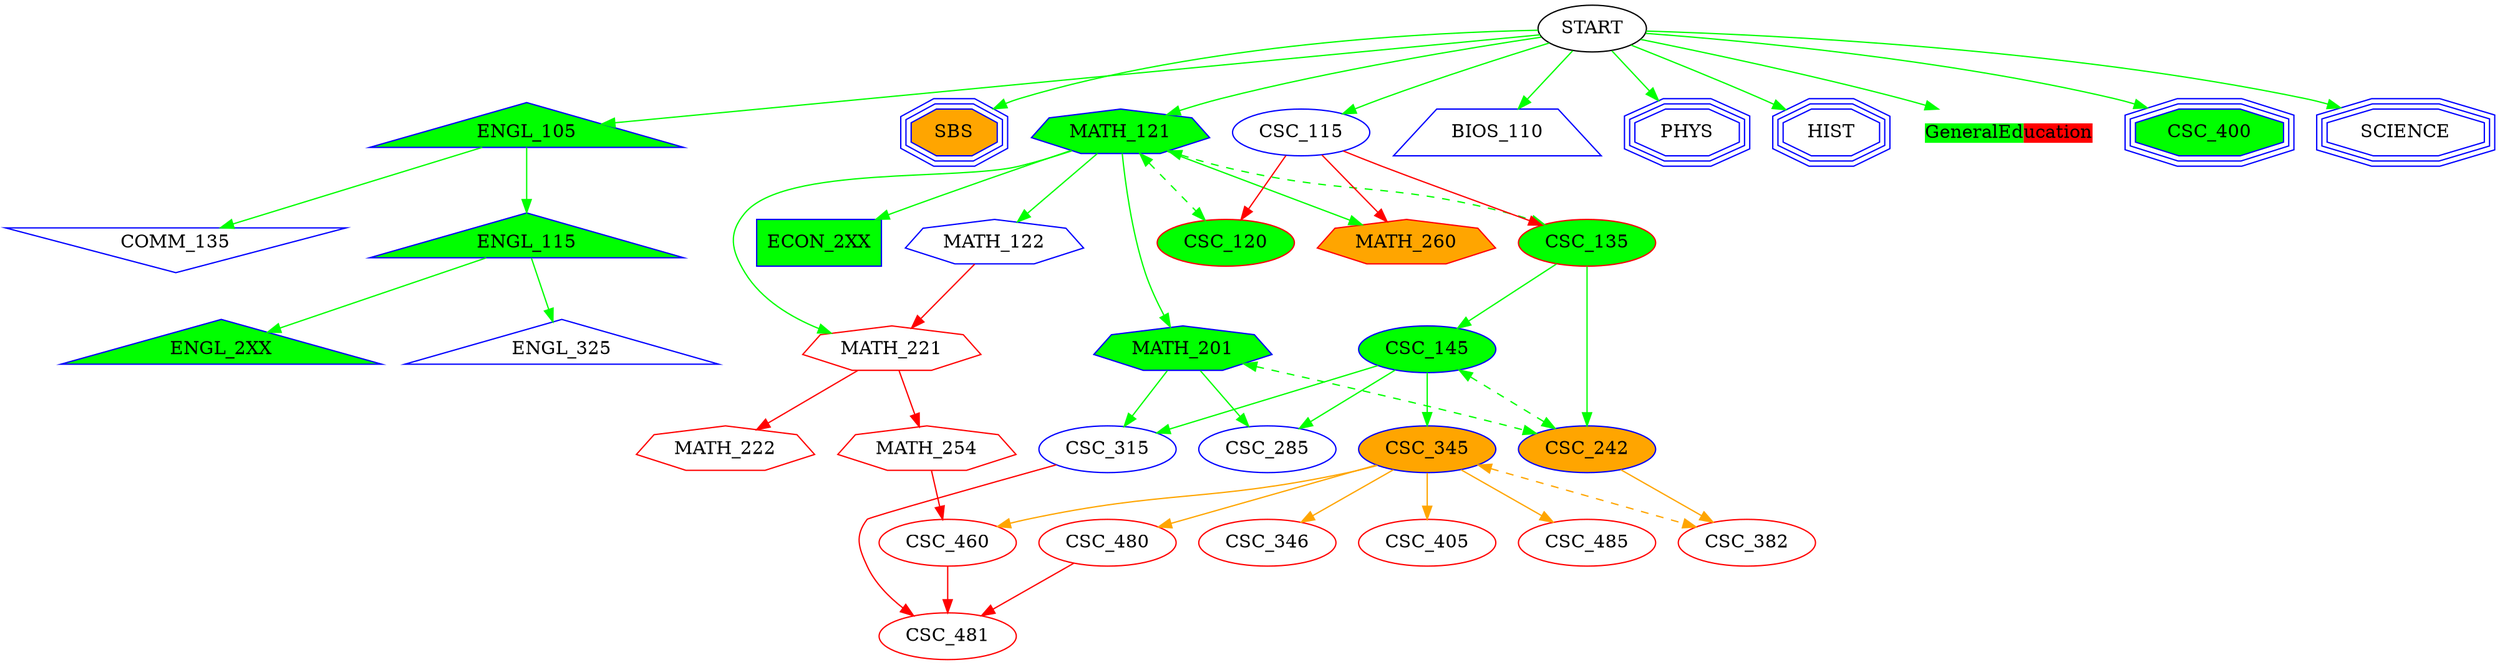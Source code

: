 digraph g{
	ENGL_105 [fillcolor=green,style=filled,shape=triangle,color=blue]
	ENGL_115 [fillcolor=green,style=filled,shape=triangle,color=blue]
	ECON_2XX [fillcolor=green,style=filled,shape=box,color=blue]
	SBS [fillcolor=orange,style=filled,shape=tripleoctagon,color=blue]
	MATH_121 [fillcolor=green,style=filled,shape=septagon,color=blue]
	MATH_122 [fillcolor=white,style=filled,shape=septagon,color=blue]
	MATH_221 [fillcolor=white,style=filled,shape=septagon,color=red]
	MATH_222 [fillcolor=white,style=filled,shape=septagon,color=red]
	BIOS_110 [fillcolor=white,style=filled,shape=trapezium,color=blue]
	PHYS [fillcolor=white,style=filled,shape=tripleoctagon,color=blue]
	COMM_135 [fillcolor=white,style=filled,shape=invtriangle,color=blue]
	HIST [fillcolor=white,style=filled,shape=tripleoctagon,color=blue]
	ENGL_2XX [fillcolor=green,style=filled,shape=triangle,color=blue]
	GEN_ED[shape="none", label=<
<table cellpadding="0" cellborder="0" cellspacing="0" border="0">
<tr>
<td bgcolor="green">GeneralEd</td>
<td bgcolor="red">ucation</td>
</tr>
</table>
>]
	CSC_115 [fillcolor=white,style=filled,shape=ellipse,color=blue]
	CSC_120 [fillcolor=green,style=filled,shape=ellipse,color=red]
	CSC_135 [fillcolor=green,style=filled,shape=ellipse,color=red]
	CSC_145 [fillcolor=green,style=filled,shape=ellipse,color=blue]
	CSC_242 [fillcolor=orange,style=filled,shape=ellipse,color=blue]
	CSC_285 [fillcolor=white,style=filled,shape=ellipse,color=blue]
	CSC_315 [fillcolor=white,style=filled,shape=ellipse,color=blue]
	CSC_345 [fillcolor=orange,style=filled,shape=ellipse,color=blue]
	CSC_346 [fillcolor=white,style=filled,shape=ellipse,color=red]
	CSC_382 [fillcolor=white,style=filled,shape=ellipse,color=red]
	CSC_405 [fillcolor=white,style=filled,shape=ellipse,color=red]
	CSC_460 [fillcolor=white,style=filled,shape=ellipse,color=red]
	CSC_480 [fillcolor=white,style=filled,shape=ellipse,color=red]
	CSC_481 [fillcolor=white,style=filled,shape=ellipse,color=red]
	CSC_485 [fillcolor=white,style=filled,shape=ellipse,color=red]
	CSC_400 [fillcolor=green,style=filled,shape=tripleoctagon,color=blue]
	ENGL_325 [fillcolor=white,style=filled,shape=triangle,color=blue]
	SCIENCE [fillcolor=white,style=filled,shape=tripleoctagon,color=blue]
	MATH_201 [fillcolor=green,style=filled,shape=septagon,color=blue]
	MATH_254 [fillcolor=white,style=filled,shape=septagon,color=red]
	MATH_260 [fillcolor=orange,style=filled,shape=septagon,color=red]
	START -> ENGL_105 [color=green]
	ENGL_105 -> ENGL_115 [color=green]
	MATH_121 -> ECON_2XX [color=green]
	START -> SBS [color=green]
	START -> MATH_121 [color=green]
	MATH_121 -> MATH_122 [color=green]
	MATH_121 -> MATH_221 [color=green]
	MATH_122 -> MATH_221 [color=red]
	MATH_221 -> MATH_222 [color=red]
	START -> BIOS_110 [color=green]
	START -> PHYS [color=green]
	ENGL_105 -> COMM_135 [color=green]
	START -> HIST [color=green]
	ENGL_115 -> ENGL_2XX [color=green]
	START -> GEN_ED [color=green]
	START -> CSC_115 [color=green]
	CSC_115 -> CSC_120 [color=red]
	MATH_121 -> CSC_120 [style=dashed,dir=both,color=green]
	CSC_115 -> CSC_135 [color=red]
	MATH_121 -> CSC_135 [style=dashed,dir=both,color=green]
	CSC_135 -> CSC_145 [color=green]
	CSC_135 -> CSC_242 [color=green]
	CSC_145 -> CSC_242 [style=dashed,dir=both,color=green]
	MATH_201 -> CSC_242 [style=dashed,dir=both,color=green]
	CSC_145 -> CSC_285 [color=green]
	MATH_201 -> CSC_285 [color=green]
	CSC_145 -> CSC_315 [color=green]
	MATH_201 -> CSC_315 [color=green]
	CSC_145 -> CSC_345 [color=green]
	CSC_345 -> CSC_346 [color=orange]
	CSC_242 -> CSC_382 [color=orange]
	CSC_345 -> CSC_382 [style=dashed,dir=both,color=orange]
	CSC_345 -> CSC_405 [color=orange]
	CSC_345 -> CSC_460 [color=orange]
	MATH_254 -> CSC_460 [color=red]
	CSC_345 -> CSC_480 [color=orange]
	CSC_480 -> CSC_481 [color=red]
	CSC_315 -> CSC_481 [color=red]
	CSC_460 -> CSC_481 [color=red]
	CSC_345 -> CSC_485 [color=orange]
	START -> CSC_400 [color=green]
	ENGL_115 -> ENGL_325 [color=green]
	START -> SCIENCE [color=green]
	MATH_121 -> MATH_201 [color=green]
	MATH_221 -> MATH_254 [color=red]
	MATH_121 -> MATH_260 [color=green]
	CSC_115 -> MATH_260 [color=red]
}
